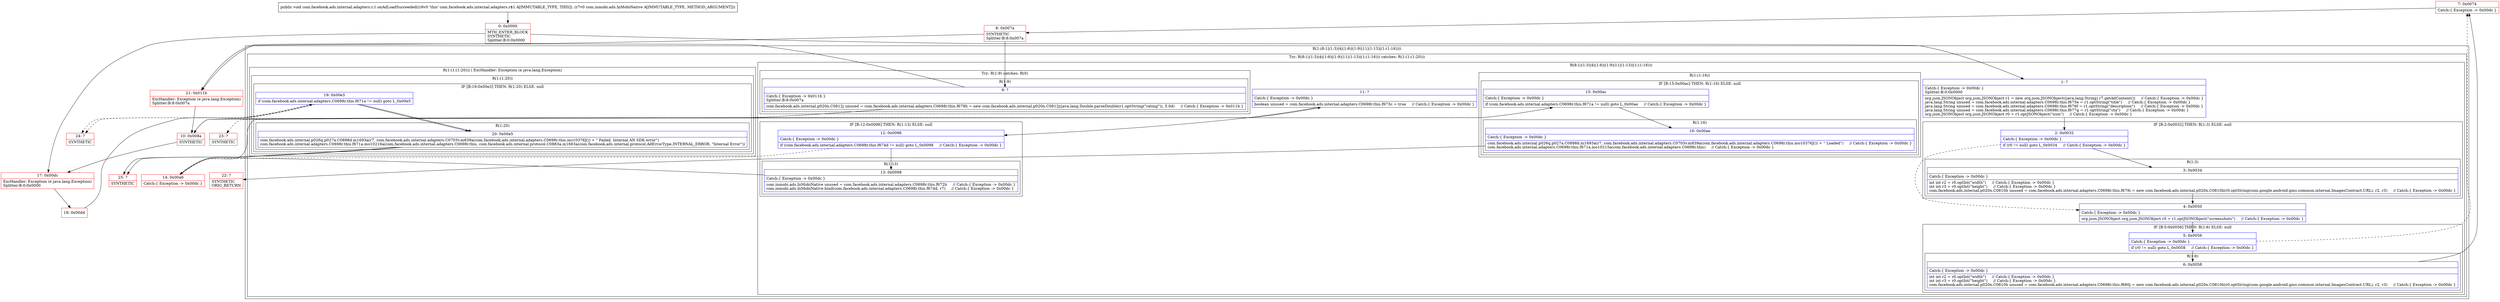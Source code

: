 digraph "CFG forcom.facebook.ads.internal.adapters.r.1.onAdLoadSucceeded(Lcom\/inmobi\/ads\/InMobiNative;)V" {
subgraph cluster_Region_121685370 {
label = "R(1:(8:1|(1:3)|4|(1:6)|(1:9)|11|(1:13)|(1:(1:16))))";
node [shape=record,color=blue];
subgraph cluster_TryCatchRegion_796518686 {
label = "Try: R(8:1|(1:3)|4|(1:6)|(1:9)|11|(1:13)|(1:(1:16))) catches: R(1:(1:(1:20)))";
node [shape=record,color=blue];
subgraph cluster_Region_1046118492 {
label = "R(8:1|(1:3)|4|(1:6)|(1:9)|11|(1:13)|(1:(1:16)))";
node [shape=record,color=blue];
Node_1 [shape=record,label="{1\:\ ?|Catch:\{ Exception \-\> 0x00dc \}\lSplitter:B:0:0x0000\l|org.json.JSONObject org.json.JSONObject r1 = new org.json.JSONObject((java.lang.String) r7.getAdContent())     \/\/ Catch:\{ Exception \-\> 0x00dc \}\ljava.lang.String unused = com.facebook.ads.internal.adapters.C0698r.this.f675e = r1.optString(\"title\")     \/\/ Catch:\{ Exception \-\> 0x00dc \}\ljava.lang.String unused = com.facebook.ads.internal.adapters.C0698r.this.f676f = r1.optString(\"description\")     \/\/ Catch:\{ Exception \-\> 0x00dc \}\ljava.lang.String unused = com.facebook.ads.internal.adapters.C0698r.this.f677g = r1.optString(\"cta\")     \/\/ Catch:\{ Exception \-\> 0x00dc \}\lorg.json.JSONObject org.json.JSONObject r0 = r1.optJSONObject(\"icon\")     \/\/ Catch:\{ Exception \-\> 0x00dc \}\l}"];
subgraph cluster_IfRegion_1449350083 {
label = "IF [B:2:0x0032] THEN: R(1:3) ELSE: null";
node [shape=record,color=blue];
Node_2 [shape=record,label="{2\:\ 0x0032|Catch:\{ Exception \-\> 0x00dc \}\l|if (r0 != null) goto L_0x0034     \/\/ Catch:\{ Exception \-\> 0x00dc \}\l}"];
subgraph cluster_Region_2090076235 {
label = "R(1:3)";
node [shape=record,color=blue];
Node_3 [shape=record,label="{3\:\ 0x0034|Catch:\{ Exception \-\> 0x00dc \}\l|int int r2 = r0.optInt(\"width\")     \/\/ Catch:\{ Exception \-\> 0x00dc \}\lint int r3 = r0.optInt(\"height\")     \/\/ Catch:\{ Exception \-\> 0x00dc \}\lcom.facebook.ads.internal.p020n.C0810h unused = com.facebook.ads.internal.adapters.C0698r.this.f679i = new com.facebook.ads.internal.p020n.C0810h(r0.optString(com.google.android.gms.common.internal.ImagesContract.URL), r2, r3)     \/\/ Catch:\{ Exception \-\> 0x00dc \}\l}"];
}
}
Node_4 [shape=record,label="{4\:\ 0x0050|Catch:\{ Exception \-\> 0x00dc \}\l|org.json.JSONObject org.json.JSONObject r0 = r1.optJSONObject(\"screenshots\")     \/\/ Catch:\{ Exception \-\> 0x00dc \}\l}"];
subgraph cluster_IfRegion_379989989 {
label = "IF [B:5:0x0056] THEN: R(1:6) ELSE: null";
node [shape=record,color=blue];
Node_5 [shape=record,label="{5\:\ 0x0056|Catch:\{ Exception \-\> 0x00dc \}\l|if (r0 != null) goto L_0x0058     \/\/ Catch:\{ Exception \-\> 0x00dc \}\l}"];
subgraph cluster_Region_433786589 {
label = "R(1:6)";
node [shape=record,color=blue];
Node_6 [shape=record,label="{6\:\ 0x0058|Catch:\{ Exception \-\> 0x00dc \}\l|int int r2 = r0.optInt(\"width\")     \/\/ Catch:\{ Exception \-\> 0x00dc \}\lint int r3 = r0.optInt(\"height\")     \/\/ Catch:\{ Exception \-\> 0x00dc \}\lcom.facebook.ads.internal.p020n.C0810h unused = com.facebook.ads.internal.adapters.C0698r.this.f680j = new com.facebook.ads.internal.p020n.C0810h(r0.optString(com.google.android.gms.common.internal.ImagesContract.URL), r2, r3)     \/\/ Catch:\{ Exception \-\> 0x00dc \}\l}"];
}
}
subgraph cluster_TryCatchRegion_1110212643 {
label = "Try: R(1:9) catches: R(0)";
node [shape=record,color=blue];
subgraph cluster_Region_1388030253 {
label = "R(1:9)";
node [shape=record,color=blue];
Node_9 [shape=record,label="{9\:\ ?|Catch:\{ Exception \-\> 0x011b \}\lSplitter:B:8:0x007a\l|com.facebook.ads.internal.p020n.C0812j unused = com.facebook.ads.internal.adapters.C0698r.this.f678h = new com.facebook.ads.internal.p020n.C0812j(java.lang.Double.parseDouble(r1.optString(\"rating\")), 5.0d)     \/\/ Catch:\{ Exception \-\> 0x011b \}\l}"];
}
subgraph cluster_Region_868184761 {
label = "R(0) | ExcHandler: Exception (e java.lang.Exception)\l";
node [shape=record,color=blue];
}
}
Node_11 [shape=record,label="{11\:\ ?|Catch:\{ Exception \-\> 0x00dc \}\l|boolean unused = com.facebook.ads.internal.adapters.C0698r.this.f673c = true     \/\/ Catch:\{ Exception \-\> 0x00dc \}\l}"];
subgraph cluster_IfRegion_844434081 {
label = "IF [B:12:0x0096] THEN: R(1:13) ELSE: null";
node [shape=record,color=blue];
Node_12 [shape=record,label="{12\:\ 0x0096|Catch:\{ Exception \-\> 0x00dc \}\l|if (com.facebook.ads.internal.adapters.C0698r.this.f674d != null) goto L_0x0098     \/\/ Catch:\{ Exception \-\> 0x00dc \}\l}"];
subgraph cluster_Region_1384396012 {
label = "R(1:13)";
node [shape=record,color=blue];
Node_13 [shape=record,label="{13\:\ 0x0098|Catch:\{ Exception \-\> 0x00dc \}\l|com.inmobi.ads.InMobiNative unused = com.facebook.ads.internal.adapters.C0698r.this.f672b     \/\/ Catch:\{ Exception \-\> 0x00dc \}\lcom.inmobi.ads.InMobiNative.bind(com.facebook.ads.internal.adapters.C0698r.this.f674d, r7)     \/\/ Catch:\{ Exception \-\> 0x00dc \}\l}"];
}
}
subgraph cluster_Region_1947175687 {
label = "R(1:(1:16))";
node [shape=record,color=blue];
subgraph cluster_IfRegion_1022166405 {
label = "IF [B:15:0x00ac] THEN: R(1:16) ELSE: null";
node [shape=record,color=blue];
Node_15 [shape=record,label="{15\:\ 0x00ac|Catch:\{ Exception \-\> 0x00dc \}\l|if (com.facebook.ads.internal.adapters.C0698r.this.f671a != null) goto L_0x00ae     \/\/ Catch:\{ Exception \-\> 0x00dc \}\l}"];
subgraph cluster_Region_653721787 {
label = "R(1:16)";
node [shape=record,color=blue];
Node_16 [shape=record,label="{16\:\ 0x00ae|Catch:\{ Exception \-\> 0x00dc \}\l|com.facebook.ads.internal.p026q.p027a.C0898d.m1693a(r7, com.facebook.ads.internal.adapters.C0703v.m839a(com.facebook.ads.internal.adapters.C0698r.this.mo10376J()) + \" Loaded\")     \/\/ Catch:\{ Exception \-\> 0x00dc \}\lcom.facebook.ads.internal.adapters.C0698r.this.f671a.mo10215a(com.facebook.ads.internal.adapters.C0698r.this)     \/\/ Catch:\{ Exception \-\> 0x00dc \}\l}"];
}
}
}
}
subgraph cluster_Region_1437037533 {
label = "R(1:(1:(1:20))) | ExcHandler: Exception (e java.lang.Exception)\l";
node [shape=record,color=blue];
subgraph cluster_Region_1568185821 {
label = "R(1:(1:20))";
node [shape=record,color=blue];
subgraph cluster_IfRegion_166554330 {
label = "IF [B:19:0x00e3] THEN: R(1:20) ELSE: null";
node [shape=record,color=blue];
Node_19 [shape=record,label="{19\:\ 0x00e3|if (com.facebook.ads.internal.adapters.C0698r.this.f671a != null) goto L_0x00e5\l}"];
subgraph cluster_Region_394350980 {
label = "R(1:20)";
node [shape=record,color=blue];
Node_20 [shape=record,label="{20\:\ 0x00e5|com.facebook.ads.internal.p026q.p027a.C0898d.m1693a(r7, com.facebook.ads.internal.adapters.C0703v.m839a(com.facebook.ads.internal.adapters.C0698r.this.mo10376J()) + \" Failed. Internal AN SDK error\")\lcom.facebook.ads.internal.adapters.C0698r.this.f671a.mo10216a(com.facebook.ads.internal.adapters.C0698r.this, com.facebook.ads.internal.protocol.C0883a.m1663a(com.facebook.ads.internal.protocol.AdErrorType.INTERNAL_ERROR, \"Internal Error\"))\l}"];
}
}
}
}
}
}
subgraph cluster_Region_1437037533 {
label = "R(1:(1:(1:20))) | ExcHandler: Exception (e java.lang.Exception)\l";
node [shape=record,color=blue];
subgraph cluster_Region_1568185821 {
label = "R(1:(1:20))";
node [shape=record,color=blue];
subgraph cluster_IfRegion_166554330 {
label = "IF [B:19:0x00e3] THEN: R(1:20) ELSE: null";
node [shape=record,color=blue];
Node_19 [shape=record,label="{19\:\ 0x00e3|if (com.facebook.ads.internal.adapters.C0698r.this.f671a != null) goto L_0x00e5\l}"];
subgraph cluster_Region_394350980 {
label = "R(1:20)";
node [shape=record,color=blue];
Node_20 [shape=record,label="{20\:\ 0x00e5|com.facebook.ads.internal.p026q.p027a.C0898d.m1693a(r7, com.facebook.ads.internal.adapters.C0703v.m839a(com.facebook.ads.internal.adapters.C0698r.this.mo10376J()) + \" Failed. Internal AN SDK error\")\lcom.facebook.ads.internal.adapters.C0698r.this.f671a.mo10216a(com.facebook.ads.internal.adapters.C0698r.this, com.facebook.ads.internal.protocol.C0883a.m1663a(com.facebook.ads.internal.protocol.AdErrorType.INTERNAL_ERROR, \"Internal Error\"))\l}"];
}
}
}
}
subgraph cluster_Region_868184761 {
label = "R(0) | ExcHandler: Exception (e java.lang.Exception)\l";
node [shape=record,color=blue];
}
Node_0 [shape=record,color=red,label="{0\:\ 0x0000|MTH_ENTER_BLOCK\lSYNTHETIC\lSplitter:B:0:0x0000\l}"];
Node_7 [shape=record,color=red,label="{7\:\ 0x0074|Catch:\{ Exception \-\> 0x00dc \}\l}"];
Node_8 [shape=record,color=red,label="{8\:\ 0x007a|SYNTHETIC\lSplitter:B:8:0x007a\l}"];
Node_10 [shape=record,color=red,label="{10\:\ 0x008a|SYNTHETIC\l}"];
Node_14 [shape=record,color=red,label="{14\:\ 0x00a6|Catch:\{ Exception \-\> 0x00dc \}\l}"];
Node_17 [shape=record,color=red,label="{17\:\ 0x00dc|ExcHandler: Exception (e java.lang.Exception)\lSplitter:B:0:0x0000\l}"];
Node_18 [shape=record,color=red,label="{18\:\ 0x00dd}"];
Node_21 [shape=record,color=red,label="{21\:\ 0x011b|ExcHandler: Exception (e java.lang.Exception)\lSplitter:B:8:0x007a\l}"];
Node_22 [shape=record,color=red,label="{22\:\ ?|SYNTHETIC\lORIG_RETURN\l}"];
Node_23 [shape=record,color=red,label="{23\:\ ?|SYNTHETIC\l}"];
Node_24 [shape=record,color=red,label="{24\:\ ?|SYNTHETIC\l}"];
Node_25 [shape=record,color=red,label="{25\:\ ?|SYNTHETIC\l}"];
MethodNode[shape=record,label="{public void com.facebook.ads.internal.adapters.r.1.onAdLoadSucceeded((r6v0 'this' com.facebook.ads.internal.adapters.r$1 A[IMMUTABLE_TYPE, THIS]), (r7v0 com.inmobi.ads.InMobiNative A[IMMUTABLE_TYPE, METHOD_ARGUMENT])) }"];
MethodNode -> Node_0;
Node_1 -> Node_2;
Node_2 -> Node_3;
Node_2 -> Node_4[style=dashed];
Node_3 -> Node_4;
Node_4 -> Node_5;
Node_5 -> Node_6;
Node_5 -> Node_7[style=dashed];
Node_6 -> Node_7;
Node_9 -> Node_10;
Node_9 -> Node_21;
Node_11 -> Node_12;
Node_12 -> Node_13;
Node_12 -> Node_14[style=dashed];
Node_13 -> Node_14;
Node_15 -> Node_16;
Node_15 -> Node_23[style=dashed];
Node_16 -> Node_22;
Node_19 -> Node_20;
Node_19 -> Node_24[style=dashed];
Node_20 -> Node_25;
Node_19 -> Node_20;
Node_19 -> Node_24[style=dashed];
Node_20 -> Node_25;
Node_0 -> Node_1;
Node_0 -> Node_17;
Node_7 -> Node_8;
Node_8 -> Node_9;
Node_8 -> Node_21;
Node_10 -> Node_11;
Node_10 -> Node_17;
Node_14 -> Node_15;
Node_17 -> Node_18;
Node_18 -> Node_19;
Node_21 -> Node_10;
}


